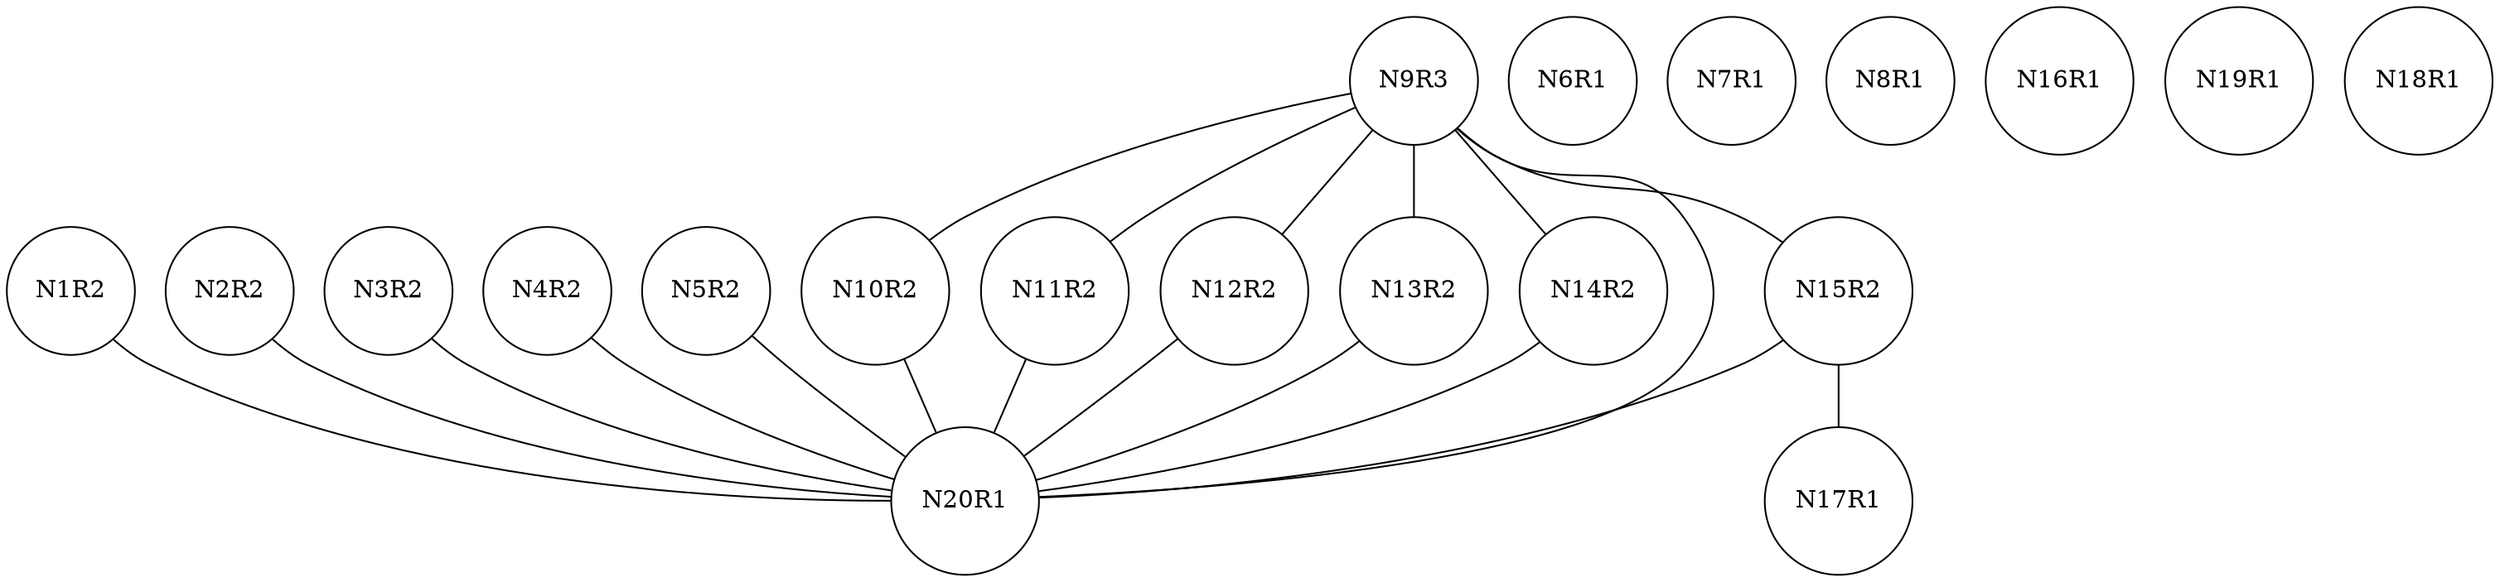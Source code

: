 graph ig {
    node [shape = circle];
    N1R2;
    N2R2;
    N3R2;
    N4R2;
    N5R2;
    N6R1;
    N7R1;
    N8R1;
    N9R3;
    N10R2;
    N11R2;
    N12R2;
    N13R2;
    N14R2;
    N15R2;
    N17R1;
    N16R1;
    N19R1;
    N18R1;
    N20R1;
    N1R2 -- N20R1;
    N2R2 -- N20R1;
    N3R2 -- N20R1;
    N4R2 -- N20R1;
    N5R2 -- N20R1;
    N9R3 -- N15R2;
    N9R3 -- N14R2;
    N9R3 -- N13R2;
    N9R3 -- N12R2;
    N9R3 -- N11R2;
    N9R3 -- N10R2;
    N9R3 -- N20R1;
    N10R2 -- N20R1;
    N11R2 -- N20R1;
    N12R2 -- N20R1;
    N13R2 -- N20R1;
    N14R2 -- N20R1;
    N15R2 -- N17R1;
    N15R2 -- N20R1;
}

